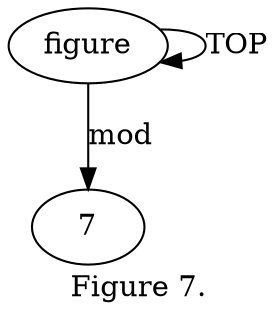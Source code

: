 digraph  {
	graph [label="Figure 7."];
	node [label="\N"];
	"a0 7"	 [color=black,
		gold_ind=-1,
		gold_label=7,
		label=7,
		test_ind=-1,
		test_label=7];
	a0	 [color=black,
		gold_ind=0,
		gold_label=figure,
		label=figure,
		test_ind=0,
		test_label=figure];
	a0 -> "a0 7" [key=0,
	color=black,
	gold_label=mod,
	label=mod,
	test_label=mod];
a0 -> a0 [key=0,
color=black,
gold_label=TOP,
label=TOP,
test_label=TOP];
}
